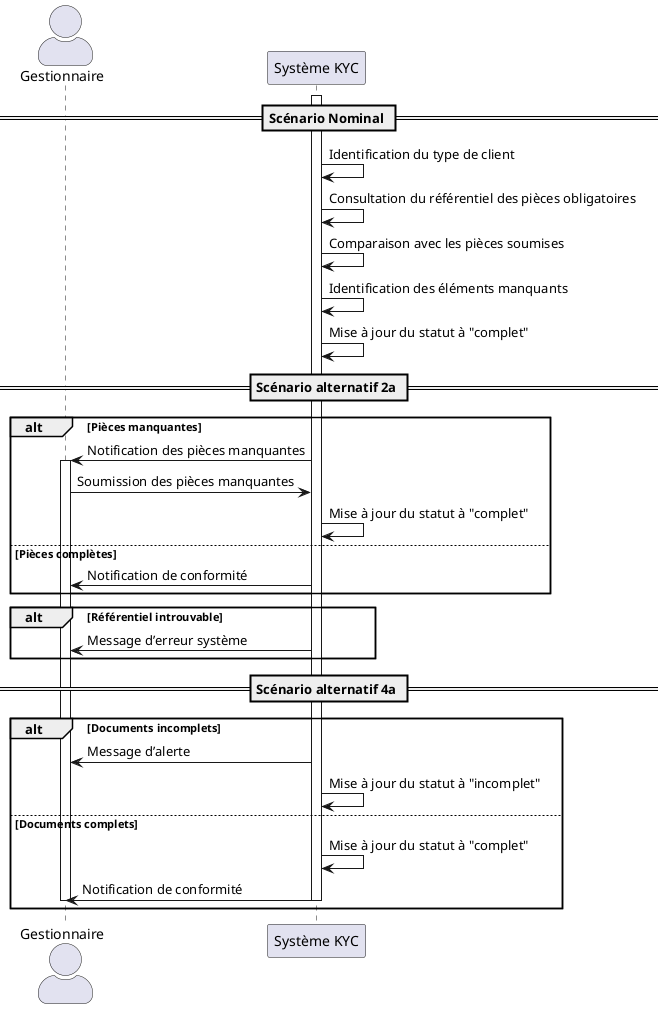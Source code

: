 @startuml UC026
skinparam actorStyle awesome

actor "Gestionnaire" as Gestionnaire
participant "Système KYC" as KYC

== Scénario Nominal ==
activate KYC
KYC -> KYC : Identification du type de client
KYC -> KYC : Consultation du référentiel des pièces obligatoires
KYC -> KYC : Comparaison avec les pièces soumises
KYC -> KYC : Identification des éléments manquants
KYC -> KYC : Mise à jour du statut à "complet"

== Scénario alternatif 2a ==

alt Pièces manquantes
    KYC -> Gestionnaire : Notification des pièces manquantes
    activate Gestionnaire
    Gestionnaire -> KYC : Soumission des pièces manquantes
    KYC -> KYC : Mise à jour du statut à "complet"
else Pièces complètes
    KYC -> Gestionnaire : Notification de conformité
end
alt Référentiel introuvable
    KYC -> Gestionnaire : Message d’erreur système
end

== Scénario alternatif 4a ==
alt Documents incomplets
    KYC -> Gestionnaire : Message d’alerte
    KYC -> KYC : Mise à jour du statut à "incomplet"
else Documents complets
    KYC -> KYC : Mise à jour du statut à "complet"
    KYC -> Gestionnaire : Notification de conformité
    deactivate Gestionnaire
    deactivate KYC
end
@enduml

